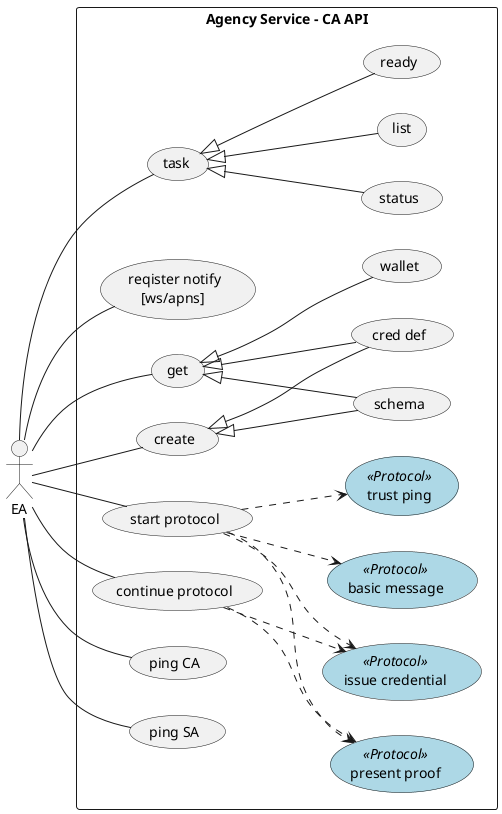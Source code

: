 @startuml
left to right direction
skinparam packageStyle rectangle

skinparam usecase {
	'ArrowColor Black
	BackgroundColor<< Protocol >> LightBlue
	'BorderColor<< Protocol >> Black
	'ArrowColor<< Protocol >> Black
}

actor EA

rectangle "Agency Service - CA API" {
  EA -- (task)
  EA -- (reqister notify\n[ws/apns] )
  (task) <|-- (ready)
  (task) <|-- (status)
  (task) <|-- (list)

  EA -- (get)
  (get) <|-- (wallet)
  (get) <|-- (schema)
  (get) <|-- (cred def)
  EA -- (create)
  (create) <|-- (cred def)
  (create) <|-- (schema)

  (basic message) << Protocol >>
  (present proof) << Protocol >>
  (issue credential) << Protocol >>
  (trust ping) << Protocol >>


  EA -- (start protocol)
  EA -- (continue protocol)
  (start protocol) ..> (trust ping)
  (start protocol) ..> (issue credential)
  (start protocol) ..> (present proof)
  (start protocol) ..> (basic message)
  EA -- (ping CA)
  EA -- (ping SA)
  (continue protocol) ..> (present proof)
  (continue protocol) ..> (issue credential)
}
@enduml